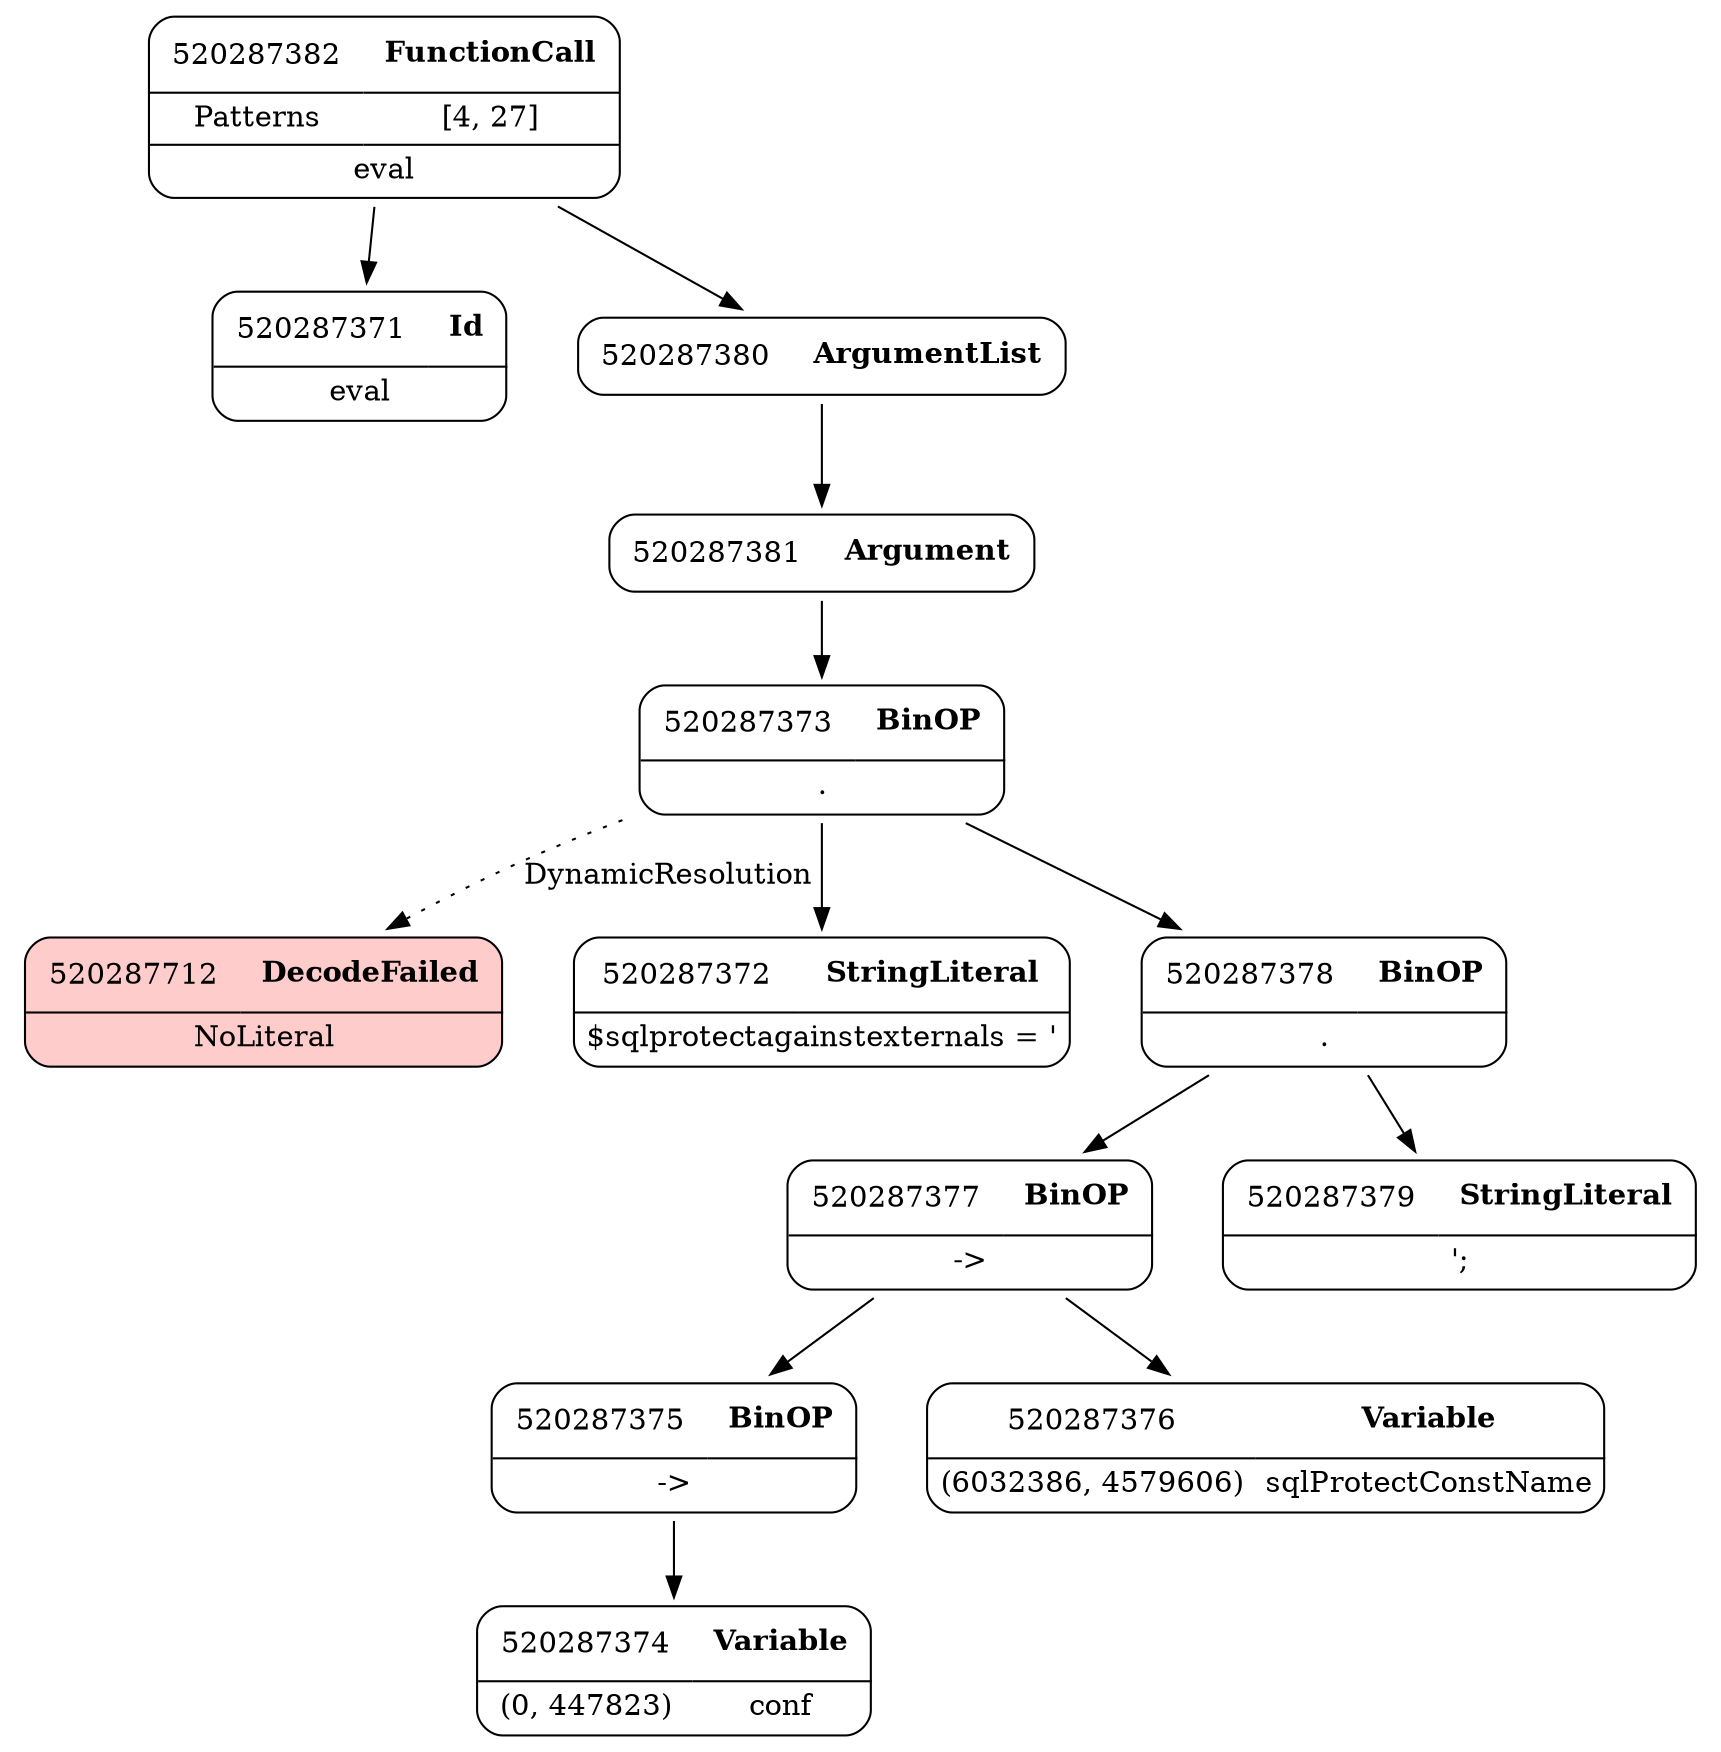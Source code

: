 digraph ast {
node [shape=none];
520287712 [label=<<TABLE border='1' cellspacing='0' cellpadding='10' style='rounded' bgcolor='#FFCCCC' ><TR><TD border='0'>520287712</TD><TD border='0'><B>DecodeFailed</B></TD></TR><HR/><TR><TD border='0' cellpadding='5' colspan='2'>NoLiteral</TD></TR></TABLE>>];
520287371 [label=<<TABLE border='1' cellspacing='0' cellpadding='10' style='rounded' ><TR><TD border='0'>520287371</TD><TD border='0'><B>Id</B></TD></TR><HR/><TR><TD border='0' cellpadding='5' colspan='2'>eval</TD></TR></TABLE>>];
520287374 [label=<<TABLE border='1' cellspacing='0' cellpadding='10' style='rounded' ><TR><TD border='0'>520287374</TD><TD border='0'><B>Variable</B></TD></TR><HR/><TR><TD border='0' cellpadding='5'>(0, 447823)</TD><TD border='0' cellpadding='5'>conf</TD></TR></TABLE>>];
520287375 [label=<<TABLE border='1' cellspacing='0' cellpadding='10' style='rounded' ><TR><TD border='0'>520287375</TD><TD border='0'><B>BinOP</B></TD></TR><HR/><TR><TD border='0' cellpadding='5' colspan='2'>-&gt;</TD></TR></TABLE>>];
520287375 -> 520287374 [weight=2];
520287372 [label=<<TABLE border='1' cellspacing='0' cellpadding='10' style='rounded' ><TR><TD border='0'>520287372</TD><TD border='0'><B>StringLiteral</B></TD></TR><HR/><TR><TD border='0' cellpadding='5' colspan='2'>$sqlprotectagainstexternals = '</TD></TR></TABLE>>];
520287373 [label=<<TABLE border='1' cellspacing='0' cellpadding='10' style='rounded' ><TR><TD border='0'>520287373</TD><TD border='0'><B>BinOP</B></TD></TR><HR/><TR><TD border='0' cellpadding='5' colspan='2'>.</TD></TR></TABLE>>];
520287373 -> 520287372 [weight=2];
520287373 -> 520287378 [weight=2];
520287373 -> 520287712 [style=dotted,label=DynamicResolution];
520287378 [label=<<TABLE border='1' cellspacing='0' cellpadding='10' style='rounded' ><TR><TD border='0'>520287378</TD><TD border='0'><B>BinOP</B></TD></TR><HR/><TR><TD border='0' cellpadding='5' colspan='2'>.</TD></TR></TABLE>>];
520287378 -> 520287377 [weight=2];
520287378 -> 520287379 [weight=2];
520287379 [label=<<TABLE border='1' cellspacing='0' cellpadding='10' style='rounded' ><TR><TD border='0'>520287379</TD><TD border='0'><B>StringLiteral</B></TD></TR><HR/><TR><TD border='0' cellpadding='5' colspan='2'>';</TD></TR></TABLE>>];
520287376 [label=<<TABLE border='1' cellspacing='0' cellpadding='10' style='rounded' ><TR><TD border='0'>520287376</TD><TD border='0'><B>Variable</B></TD></TR><HR/><TR><TD border='0' cellpadding='5'>(6032386, 4579606)</TD><TD border='0' cellpadding='5'>sqlProtectConstName</TD></TR></TABLE>>];
520287377 [label=<<TABLE border='1' cellspacing='0' cellpadding='10' style='rounded' ><TR><TD border='0'>520287377</TD><TD border='0'><B>BinOP</B></TD></TR><HR/><TR><TD border='0' cellpadding='5' colspan='2'>-&gt;</TD></TR></TABLE>>];
520287377 -> 520287375 [weight=2];
520287377 -> 520287376 [weight=2];
520287382 [label=<<TABLE border='1' cellspacing='0' cellpadding='10' style='rounded' ><TR><TD border='0'>520287382</TD><TD border='0'><B>FunctionCall</B></TD></TR><HR/><TR><TD border='0' cellpadding='5'>Patterns</TD><TD border='0' cellpadding='5'>[4, 27]</TD></TR><HR/><TR><TD border='0' cellpadding='5' colspan='2'>eval</TD></TR></TABLE>>];
520287382 -> 520287371 [weight=2];
520287382 -> 520287380 [weight=2];
520287380 [label=<<TABLE border='1' cellspacing='0' cellpadding='10' style='rounded' ><TR><TD border='0'>520287380</TD><TD border='0'><B>ArgumentList</B></TD></TR></TABLE>>];
520287380 -> 520287381 [weight=2];
520287381 [label=<<TABLE border='1' cellspacing='0' cellpadding='10' style='rounded' ><TR><TD border='0'>520287381</TD><TD border='0'><B>Argument</B></TD></TR></TABLE>>];
520287381 -> 520287373 [weight=2];
}
